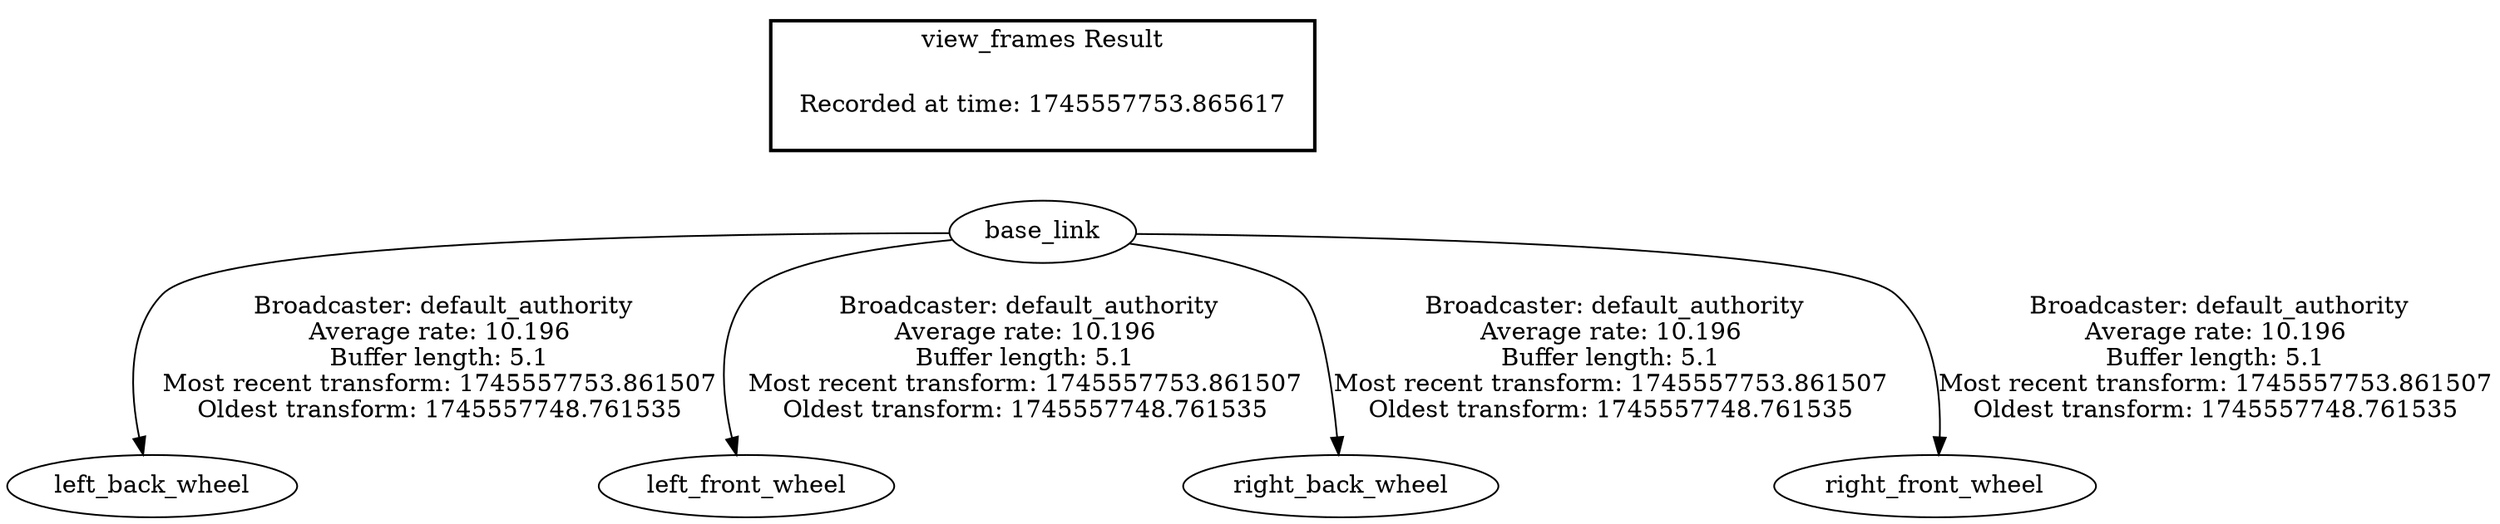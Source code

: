 digraph G {
"base_link" -> "left_back_wheel"[label=" Broadcaster: default_authority\nAverage rate: 10.196\nBuffer length: 5.1\nMost recent transform: 1745557753.861507\nOldest transform: 1745557748.761535\n"];
"base_link" -> "left_front_wheel"[label=" Broadcaster: default_authority\nAverage rate: 10.196\nBuffer length: 5.1\nMost recent transform: 1745557753.861507\nOldest transform: 1745557748.761535\n"];
"base_link" -> "right_back_wheel"[label=" Broadcaster: default_authority\nAverage rate: 10.196\nBuffer length: 5.1\nMost recent transform: 1745557753.861507\nOldest transform: 1745557748.761535\n"];
"base_link" -> "right_front_wheel"[label=" Broadcaster: default_authority\nAverage rate: 10.196\nBuffer length: 5.1\nMost recent transform: 1745557753.861507\nOldest transform: 1745557748.761535\n"];
edge [style=invis];
 subgraph cluster_legend { style=bold; color=black; label ="view_frames Result";
"Recorded at time: 1745557753.865617"[ shape=plaintext ] ;
}->"base_link";
}